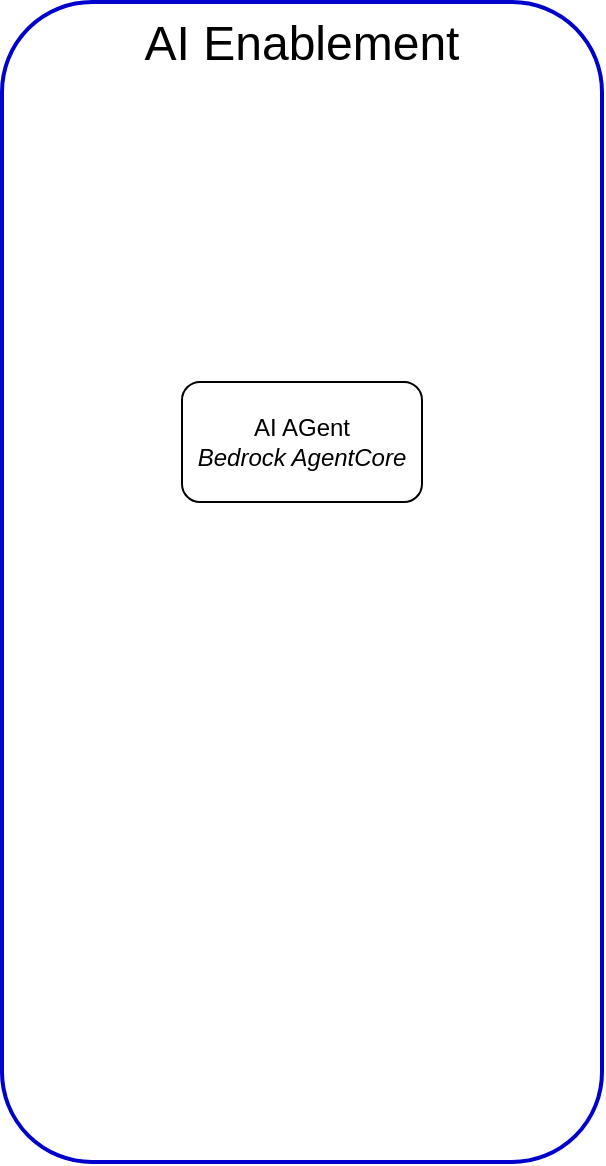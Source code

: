 <mxfile version="28.2.7">
  <diagram name="Top-Level AI Enablement" id="_aprzbjtJ0dY8itSqK75">
    <mxGraphModel dx="1025" dy="741" grid="1" gridSize="10" guides="1" tooltips="1" connect="1" arrows="1" fold="1" page="1" pageScale="1" pageWidth="1100" pageHeight="850" math="0" shadow="0">
      <root>
        <mxCell id="0" />
        <mxCell id="1" parent="0" />
        <mxCell id="QGQOxkhBss5Zwh8PDMx2-1" value="AI Enablement" style="rounded=1;whiteSpace=wrap;html=1;strokeColor=#0000CC;strokeWidth=2;fillColor=none;verticalAlign=top;fontSize=24;" vertex="1" parent="1">
          <mxGeometry x="330" y="220" width="300" height="580" as="geometry" />
        </mxCell>
        <mxCell id="QGQOxkhBss5Zwh8PDMx2-2" value="AI AGent&lt;br&gt;&lt;i&gt;Bedrock AgentCore&lt;/i&gt;" style="rounded=1;whiteSpace=wrap;html=1;" vertex="1" parent="1">
          <mxGeometry x="420" y="410" width="120" height="60" as="geometry" />
        </mxCell>
      </root>
    </mxGraphModel>
  </diagram>
</mxfile>
